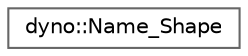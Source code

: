 digraph "Graphical Class Hierarchy"
{
 // LATEX_PDF_SIZE
  bgcolor="transparent";
  edge [fontname=Helvetica,fontsize=10,labelfontname=Helvetica,labelfontsize=10];
  node [fontname=Helvetica,fontsize=10,shape=box,height=0.2,width=0.4];
  rankdir="LR";
  Node0 [id="Node000000",label="dyno::Name_Shape",height=0.2,width=0.4,color="grey40", fillcolor="white", style="filled",URL="$structdyno_1_1_name___shape.html",tooltip=" "];
}
